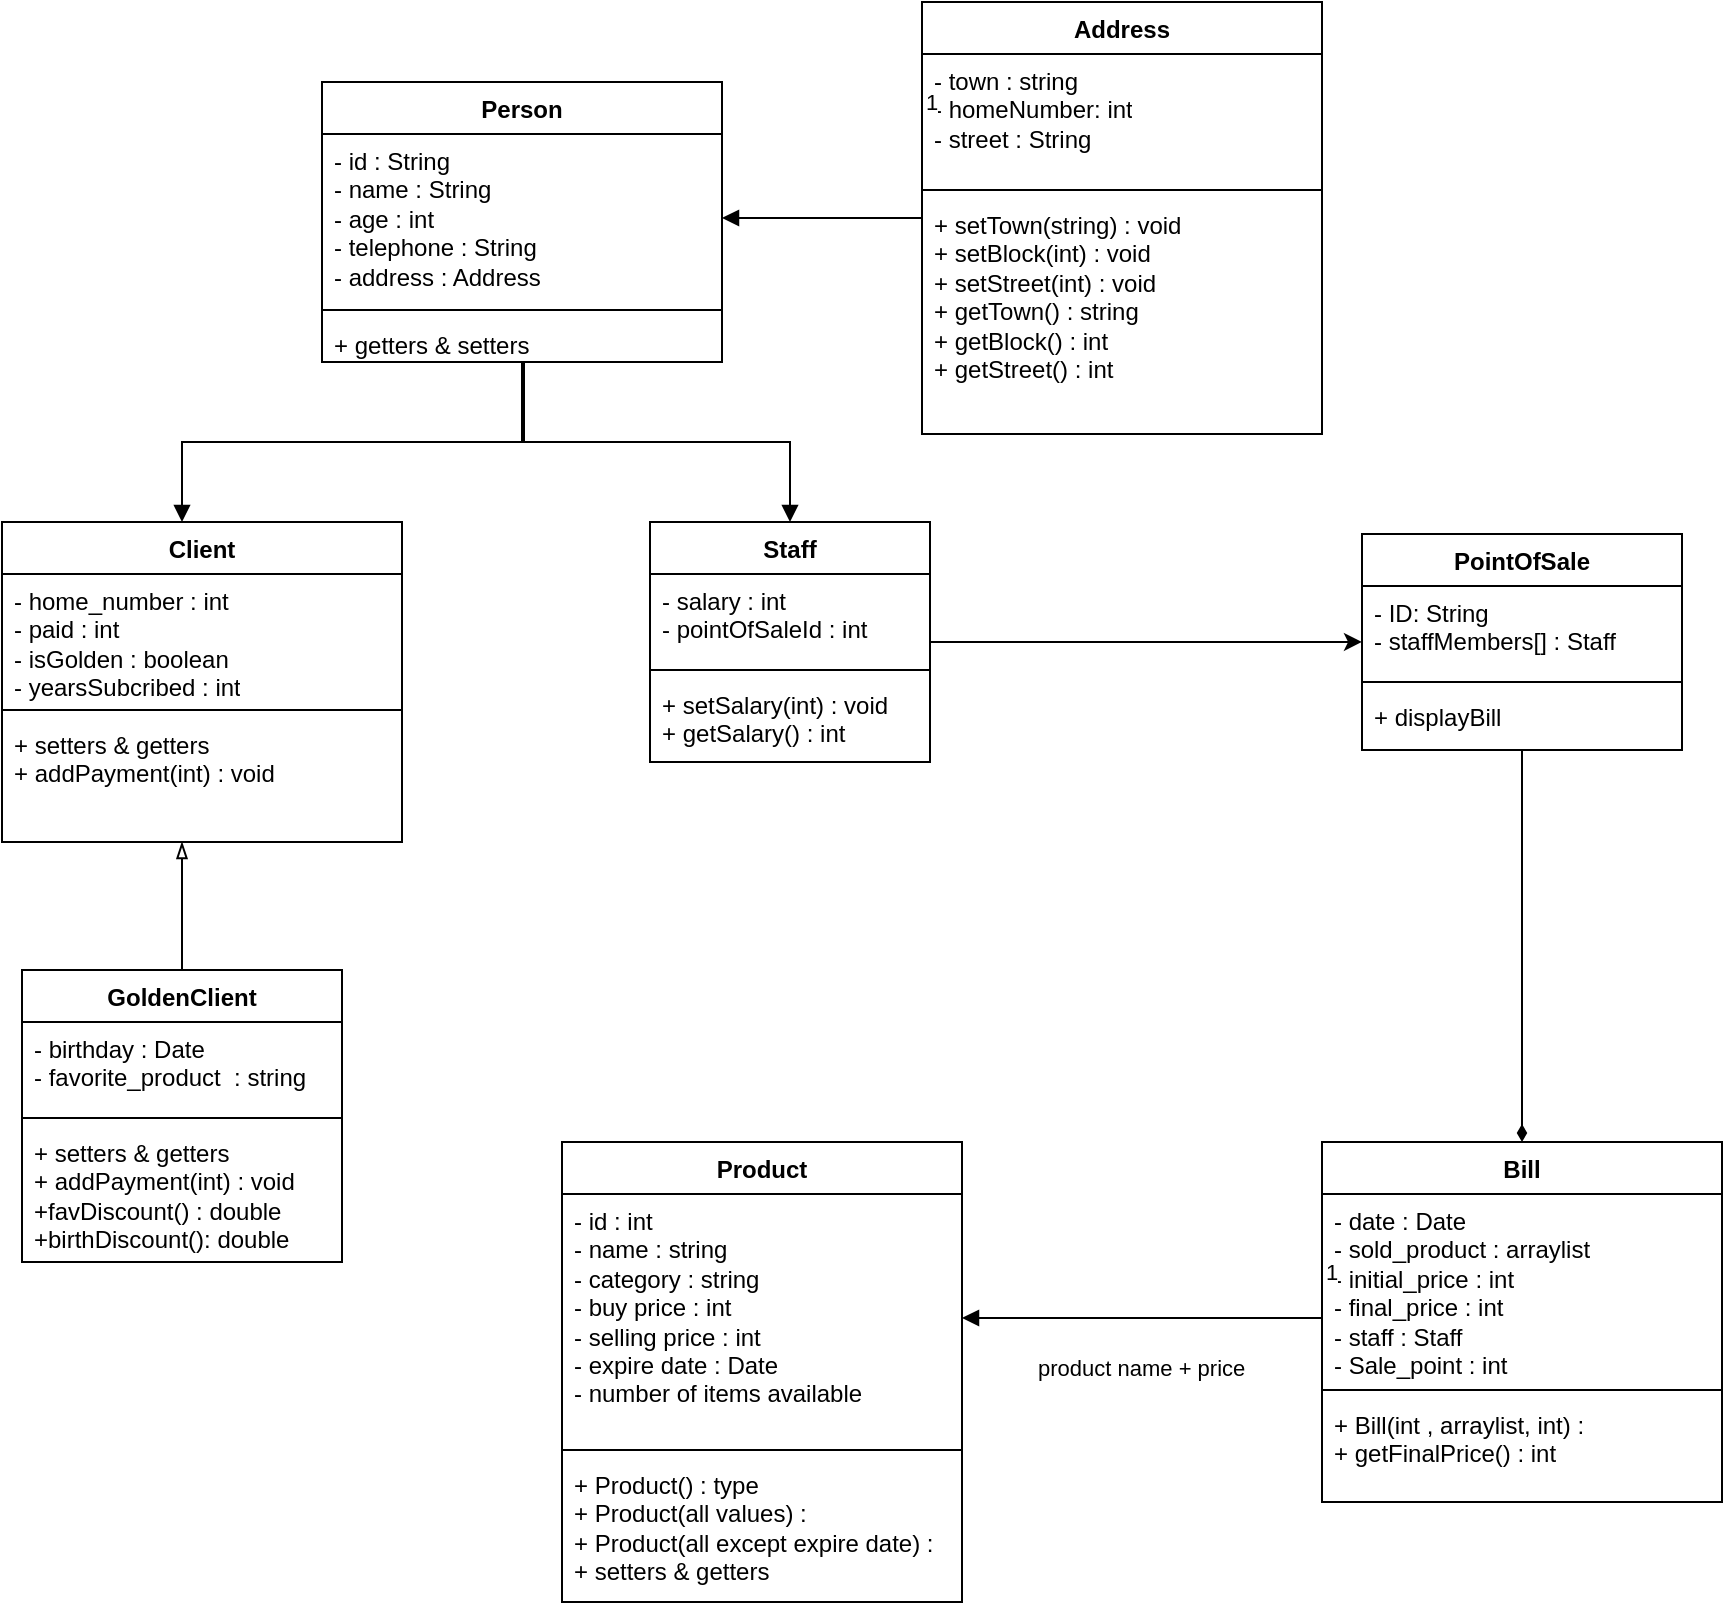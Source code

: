 <mxfile version="21.0.6" type="github">
  <diagram name="Page-1" id="y4GrPVPC4EGu2eUjYkA1">
    <mxGraphModel dx="1744" dy="899" grid="1" gridSize="10" guides="1" tooltips="1" connect="1" arrows="1" fold="1" page="1" pageScale="1" pageWidth="827" pageHeight="1169" math="0" shadow="0">
      <root>
        <mxCell id="0" />
        <mxCell id="1" parent="0" />
        <mxCell id="KZc5VNdmo1UYbILFe8fp-1" value="Product" style="swimlane;fontStyle=1;align=center;verticalAlign=top;childLayout=stackLayout;horizontal=1;startSize=26;horizontalStack=0;resizeParent=1;resizeParentMax=0;resizeLast=0;collapsible=1;marginBottom=0;whiteSpace=wrap;html=1;" parent="1" vertex="1">
          <mxGeometry x="650" y="650" width="200" height="230" as="geometry" />
        </mxCell>
        <mxCell id="KZc5VNdmo1UYbILFe8fp-2" value="- id : int&lt;br&gt;- name : string&lt;br&gt;- category : string&lt;br&gt;- buy price : int&lt;br&gt;- selling price : int&lt;br&gt;- expire date : Date&lt;br&gt;- number of items available&amp;nbsp;" style="text;strokeColor=none;fillColor=none;align=left;verticalAlign=top;spacingLeft=4;spacingRight=4;overflow=hidden;rotatable=0;points=[[0,0.5],[1,0.5]];portConstraint=eastwest;whiteSpace=wrap;html=1;" parent="KZc5VNdmo1UYbILFe8fp-1" vertex="1">
          <mxGeometry y="26" width="200" height="124" as="geometry" />
        </mxCell>
        <mxCell id="KZc5VNdmo1UYbILFe8fp-3" value="" style="line;strokeWidth=1;fillColor=none;align=left;verticalAlign=middle;spacingTop=-1;spacingLeft=3;spacingRight=3;rotatable=0;labelPosition=right;points=[];portConstraint=eastwest;strokeColor=inherit;" parent="KZc5VNdmo1UYbILFe8fp-1" vertex="1">
          <mxGeometry y="150" width="200" height="8" as="geometry" />
        </mxCell>
        <mxCell id="KZc5VNdmo1UYbILFe8fp-4" value="+ Product() : type&lt;br&gt;+ Product(all values) :&lt;br&gt;+ Product(all except expire date) :&amp;nbsp;&amp;nbsp;&lt;br&gt;+ setters &amp;amp; getters" style="text;strokeColor=none;fillColor=none;align=left;verticalAlign=top;spacingLeft=4;spacingRight=4;overflow=hidden;rotatable=0;points=[[0,0.5],[1,0.5]];portConstraint=eastwest;whiteSpace=wrap;html=1;" parent="KZc5VNdmo1UYbILFe8fp-1" vertex="1">
          <mxGeometry y="158" width="200" height="72" as="geometry" />
        </mxCell>
        <mxCell id="KZc5VNdmo1UYbILFe8fp-10" value="Client" style="swimlane;fontStyle=1;align=center;verticalAlign=top;childLayout=stackLayout;horizontal=1;startSize=26;horizontalStack=0;resizeParent=1;resizeParentMax=0;resizeLast=0;collapsible=1;marginBottom=0;whiteSpace=wrap;html=1;" parent="1" vertex="1">
          <mxGeometry x="370" y="340" width="200" height="160" as="geometry" />
        </mxCell>
        <mxCell id="KZc5VNdmo1UYbILFe8fp-11" value="- home_number : int&lt;br&gt;- paid : int&lt;br&gt;- isGolden : boolean&lt;br&gt;- yearsSubcribed : int" style="text;strokeColor=none;fillColor=none;align=left;verticalAlign=top;spacingLeft=4;spacingRight=4;overflow=hidden;rotatable=0;points=[[0,0.5],[1,0.5]];portConstraint=eastwest;whiteSpace=wrap;html=1;" parent="KZc5VNdmo1UYbILFe8fp-10" vertex="1">
          <mxGeometry y="26" width="200" height="64" as="geometry" />
        </mxCell>
        <mxCell id="KZc5VNdmo1UYbILFe8fp-12" value="" style="line;strokeWidth=1;fillColor=none;align=left;verticalAlign=middle;spacingTop=-1;spacingLeft=3;spacingRight=3;rotatable=0;labelPosition=right;points=[];portConstraint=eastwest;strokeColor=inherit;" parent="KZc5VNdmo1UYbILFe8fp-10" vertex="1">
          <mxGeometry y="90" width="200" height="8" as="geometry" />
        </mxCell>
        <mxCell id="KZc5VNdmo1UYbILFe8fp-13" value="+ setters &amp;amp; getters&lt;br&gt;+ addPayment(int) : void" style="text;strokeColor=none;fillColor=none;align=left;verticalAlign=top;spacingLeft=4;spacingRight=4;overflow=hidden;rotatable=0;points=[[0,0.5],[1,0.5]];portConstraint=eastwest;whiteSpace=wrap;html=1;" parent="KZc5VNdmo1UYbILFe8fp-10" vertex="1">
          <mxGeometry y="98" width="200" height="62" as="geometry" />
        </mxCell>
        <mxCell id="KZc5VNdmo1UYbILFe8fp-14" value="Address" style="swimlane;fontStyle=1;align=center;verticalAlign=top;childLayout=stackLayout;horizontal=1;startSize=26;horizontalStack=0;resizeParent=1;resizeParentMax=0;resizeLast=0;collapsible=1;marginBottom=0;whiteSpace=wrap;html=1;" parent="1" vertex="1">
          <mxGeometry x="830" y="80" width="200" height="216" as="geometry" />
        </mxCell>
        <mxCell id="KZc5VNdmo1UYbILFe8fp-15" value="- town : string&lt;br&gt;- homeNumber: int&lt;br&gt;- street : String" style="text;strokeColor=none;fillColor=none;align=left;verticalAlign=top;spacingLeft=4;spacingRight=4;overflow=hidden;rotatable=0;points=[[0,0.5],[1,0.5]];portConstraint=eastwest;whiteSpace=wrap;html=1;" parent="KZc5VNdmo1UYbILFe8fp-14" vertex="1">
          <mxGeometry y="26" width="200" height="64" as="geometry" />
        </mxCell>
        <mxCell id="KZc5VNdmo1UYbILFe8fp-16" value="" style="line;strokeWidth=1;fillColor=none;align=left;verticalAlign=middle;spacingTop=-1;spacingLeft=3;spacingRight=3;rotatable=0;labelPosition=right;points=[];portConstraint=eastwest;strokeColor=inherit;" parent="KZc5VNdmo1UYbILFe8fp-14" vertex="1">
          <mxGeometry y="90" width="200" height="8" as="geometry" />
        </mxCell>
        <mxCell id="KZc5VNdmo1UYbILFe8fp-17" value="+ setTown(string) : void&lt;br&gt;+ setBlock(int) : void&lt;br&gt;+ setStreet(int) : void&lt;br&gt;+ getTown() : string&lt;br&gt;+ getBlock() : int&lt;br&gt;+ getStreet() : int" style="text;strokeColor=none;fillColor=none;align=left;verticalAlign=top;spacingLeft=4;spacingRight=4;overflow=hidden;rotatable=0;points=[[0,0.5],[1,0.5]];portConstraint=eastwest;whiteSpace=wrap;html=1;" parent="KZc5VNdmo1UYbILFe8fp-14" vertex="1">
          <mxGeometry y="98" width="200" height="118" as="geometry" />
        </mxCell>
        <mxCell id="KZc5VNdmo1UYbILFe8fp-20" value="" style="endArrow=block;endFill=1;html=1;edgeStyle=orthogonalEdgeStyle;align=left;verticalAlign=top;rounded=0;exitX=0;exitY=0.5;exitDx=0;exitDy=0;entryX=1;entryY=0.5;entryDx=0;entryDy=0;" parent="1" source="KZc5VNdmo1UYbILFe8fp-15" target="tTnqDCIk3qNYDCSJdOzN-2" edge="1">
          <mxGeometry x="0.636" y="-18" relative="1" as="geometry">
            <mxPoint x="830" y="208" as="sourcePoint" />
            <mxPoint x="790" y="140" as="targetPoint" />
            <Array as="points">
              <mxPoint x="830" y="188" />
            </Array>
            <mxPoint as="offset" />
          </mxGeometry>
        </mxCell>
        <mxCell id="KZc5VNdmo1UYbILFe8fp-21" value="1" style="edgeLabel;resizable=0;html=1;align=left;verticalAlign=bottom;" parent="KZc5VNdmo1UYbILFe8fp-20" connectable="0" vertex="1">
          <mxGeometry x="-1" relative="1" as="geometry" />
        </mxCell>
        <mxCell id="KZc5VNdmo1UYbILFe8fp-22" value="GoldenClient" style="swimlane;fontStyle=1;align=center;verticalAlign=top;childLayout=stackLayout;horizontal=1;startSize=26;horizontalStack=0;resizeParent=1;resizeParentMax=0;resizeLast=0;collapsible=1;marginBottom=0;whiteSpace=wrap;html=1;" parent="1" vertex="1">
          <mxGeometry x="380" y="564" width="160" height="146" as="geometry" />
        </mxCell>
        <mxCell id="KZc5VNdmo1UYbILFe8fp-23" value="- birthday : Date&lt;br&gt;- favorite_product&amp;nbsp; : string" style="text;strokeColor=none;fillColor=none;align=left;verticalAlign=top;spacingLeft=4;spacingRight=4;overflow=hidden;rotatable=0;points=[[0,0.5],[1,0.5]];portConstraint=eastwest;whiteSpace=wrap;html=1;" parent="KZc5VNdmo1UYbILFe8fp-22" vertex="1">
          <mxGeometry y="26" width="160" height="44" as="geometry" />
        </mxCell>
        <mxCell id="KZc5VNdmo1UYbILFe8fp-24" value="" style="line;strokeWidth=1;fillColor=none;align=left;verticalAlign=middle;spacingTop=-1;spacingLeft=3;spacingRight=3;rotatable=0;labelPosition=right;points=[];portConstraint=eastwest;strokeColor=inherit;" parent="KZc5VNdmo1UYbILFe8fp-22" vertex="1">
          <mxGeometry y="70" width="160" height="8" as="geometry" />
        </mxCell>
        <mxCell id="KZc5VNdmo1UYbILFe8fp-25" value="+ setters &amp;amp; getters&lt;br&gt;+ addPayment(int) : void&lt;br&gt;+favDiscount() : double&lt;br&gt;+birthDiscount(): double" style="text;strokeColor=none;fillColor=none;align=left;verticalAlign=top;spacingLeft=4;spacingRight=4;overflow=hidden;rotatable=0;points=[[0,0.5],[1,0.5]];portConstraint=eastwest;whiteSpace=wrap;html=1;" parent="KZc5VNdmo1UYbILFe8fp-22" vertex="1">
          <mxGeometry y="78" width="160" height="68" as="geometry" />
        </mxCell>
        <mxCell id="KZc5VNdmo1UYbILFe8fp-27" value="" style="endArrow=blockThin;html=1;edgeStyle=orthogonalEdgeStyle;rounded=0;entryX=0.5;entryY=0;entryDx=0;entryDy=0;endFill=0;exitX=0.5;exitY=0;exitDx=0;exitDy=0;" parent="1" source="KZc5VNdmo1UYbILFe8fp-22" edge="1">
          <mxGeometry relative="1" as="geometry">
            <mxPoint x="600" y="600" as="sourcePoint" />
            <mxPoint x="460" y="500" as="targetPoint" />
            <Array as="points">
              <mxPoint x="460" y="510" />
              <mxPoint x="460" y="510" />
            </Array>
          </mxGeometry>
        </mxCell>
        <mxCell id="KZc5VNdmo1UYbILFe8fp-30" value="Bill" style="swimlane;fontStyle=1;align=center;verticalAlign=top;childLayout=stackLayout;horizontal=1;startSize=26;horizontalStack=0;resizeParent=1;resizeParentMax=0;resizeLast=0;collapsible=1;marginBottom=0;whiteSpace=wrap;html=1;" parent="1" vertex="1">
          <mxGeometry x="1030" y="650" width="200" height="180" as="geometry" />
        </mxCell>
        <mxCell id="KZc5VNdmo1UYbILFe8fp-31" value="- date : Date&lt;br&gt;- sold_product : arraylist&lt;br&gt;- initial_price : int&lt;br&gt;- final_price : int&lt;br&gt;- staff : Staff&lt;br&gt;- Sale_point : int" style="text;strokeColor=none;fillColor=none;align=left;verticalAlign=top;spacingLeft=4;spacingRight=4;overflow=hidden;rotatable=0;points=[[0,0.5],[1,0.5]];portConstraint=eastwest;whiteSpace=wrap;html=1;" parent="KZc5VNdmo1UYbILFe8fp-30" vertex="1">
          <mxGeometry y="26" width="200" height="94" as="geometry" />
        </mxCell>
        <mxCell id="KZc5VNdmo1UYbILFe8fp-32" value="" style="line;strokeWidth=1;fillColor=none;align=left;verticalAlign=middle;spacingTop=-1;spacingLeft=3;spacingRight=3;rotatable=0;labelPosition=right;points=[];portConstraint=eastwest;strokeColor=inherit;" parent="KZc5VNdmo1UYbILFe8fp-30" vertex="1">
          <mxGeometry y="120" width="200" height="8" as="geometry" />
        </mxCell>
        <mxCell id="KZc5VNdmo1UYbILFe8fp-33" value="+ Bill(int , arraylist, int) :&amp;nbsp;&lt;br&gt;+ getFinalPrice() : int" style="text;strokeColor=none;fillColor=none;align=left;verticalAlign=top;spacingLeft=4;spacingRight=4;overflow=hidden;rotatable=0;points=[[0,0.5],[1,0.5]];portConstraint=eastwest;whiteSpace=wrap;html=1;" parent="KZc5VNdmo1UYbILFe8fp-30" vertex="1">
          <mxGeometry y="128" width="200" height="52" as="geometry" />
        </mxCell>
        <mxCell id="rfitQcDO4bF0L4ao5TUQ-5" style="edgeStyle=orthogonalEdgeStyle;rounded=0;orthogonalLoop=1;jettySize=auto;html=1;entryX=0;entryY=0.636;entryDx=0;entryDy=0;entryPerimeter=0;" parent="1" source="KZc5VNdmo1UYbILFe8fp-34" target="rfitQcDO4bF0L4ao5TUQ-2" edge="1">
          <mxGeometry relative="1" as="geometry">
            <mxPoint x="1030" y="400" as="targetPoint" />
          </mxGeometry>
        </mxCell>
        <mxCell id="KZc5VNdmo1UYbILFe8fp-34" value="Staff" style="swimlane;fontStyle=1;align=center;verticalAlign=top;childLayout=stackLayout;horizontal=1;startSize=26;horizontalStack=0;resizeParent=1;resizeParentMax=0;resizeLast=0;collapsible=1;marginBottom=0;whiteSpace=wrap;html=1;" parent="1" vertex="1">
          <mxGeometry x="694" y="340" width="140" height="120" as="geometry" />
        </mxCell>
        <mxCell id="KZc5VNdmo1UYbILFe8fp-35" value="- salary : int&lt;br&gt;- pointOfSaleId : int" style="text;strokeColor=none;fillColor=none;align=left;verticalAlign=top;spacingLeft=4;spacingRight=4;overflow=hidden;rotatable=0;points=[[0,0.5],[1,0.5]];portConstraint=eastwest;whiteSpace=wrap;html=1;" parent="KZc5VNdmo1UYbILFe8fp-34" vertex="1">
          <mxGeometry y="26" width="140" height="44" as="geometry" />
        </mxCell>
        <mxCell id="KZc5VNdmo1UYbILFe8fp-36" value="" style="line;strokeWidth=1;fillColor=none;align=left;verticalAlign=middle;spacingTop=-1;spacingLeft=3;spacingRight=3;rotatable=0;labelPosition=right;points=[];portConstraint=eastwest;strokeColor=inherit;" parent="KZc5VNdmo1UYbILFe8fp-34" vertex="1">
          <mxGeometry y="70" width="140" height="8" as="geometry" />
        </mxCell>
        <mxCell id="KZc5VNdmo1UYbILFe8fp-37" value="+ setSalary(int) : void&lt;br&gt;+ getSalary() : int&lt;br&gt;" style="text;strokeColor=none;fillColor=none;align=left;verticalAlign=top;spacingLeft=4;spacingRight=4;overflow=hidden;rotatable=0;points=[[0,0.5],[1,0.5]];portConstraint=eastwest;whiteSpace=wrap;html=1;" parent="KZc5VNdmo1UYbILFe8fp-34" vertex="1">
          <mxGeometry y="78" width="140" height="42" as="geometry" />
        </mxCell>
        <mxCell id="tTnqDCIk3qNYDCSJdOzN-1" value="Person" style="swimlane;fontStyle=1;align=center;verticalAlign=top;childLayout=stackLayout;horizontal=1;startSize=26;horizontalStack=0;resizeParent=1;resizeParentMax=0;resizeLast=0;collapsible=1;marginBottom=0;whiteSpace=wrap;html=1;" parent="1" vertex="1">
          <mxGeometry x="530" y="120" width="200" height="140" as="geometry" />
        </mxCell>
        <mxCell id="tTnqDCIk3qNYDCSJdOzN-2" value="- id : String&lt;br&gt;- name : String&lt;br&gt;- age : int&lt;br&gt;- telephone : String&lt;br&gt;- address : Address" style="text;strokeColor=none;fillColor=none;align=left;verticalAlign=top;spacingLeft=4;spacingRight=4;overflow=hidden;rotatable=0;points=[[0,0.5],[1,0.5]];portConstraint=eastwest;whiteSpace=wrap;html=1;" parent="tTnqDCIk3qNYDCSJdOzN-1" vertex="1">
          <mxGeometry y="26" width="200" height="84" as="geometry" />
        </mxCell>
        <mxCell id="tTnqDCIk3qNYDCSJdOzN-3" value="" style="line;strokeWidth=1;fillColor=none;align=left;verticalAlign=middle;spacingTop=-1;spacingLeft=3;spacingRight=3;rotatable=0;labelPosition=right;points=[];portConstraint=eastwest;strokeColor=inherit;" parent="tTnqDCIk3qNYDCSJdOzN-1" vertex="1">
          <mxGeometry y="110" width="200" height="8" as="geometry" />
        </mxCell>
        <mxCell id="tTnqDCIk3qNYDCSJdOzN-4" value="+ getters &amp;amp; setters" style="text;strokeColor=none;fillColor=none;align=left;verticalAlign=top;spacingLeft=4;spacingRight=4;overflow=hidden;rotatable=0;points=[[0,0.5],[1,0.5]];portConstraint=eastwest;whiteSpace=wrap;html=1;" parent="tTnqDCIk3qNYDCSJdOzN-1" vertex="1">
          <mxGeometry y="118" width="200" height="22" as="geometry" />
        </mxCell>
        <mxCell id="Vb31FuguX7NPIyeRZpPQ-1" value="" style="endArrow=block;endFill=1;html=1;edgeStyle=orthogonalEdgeStyle;align=left;verticalAlign=top;rounded=0;" parent="1" edge="1">
          <mxGeometry x="0.636" y="-18" relative="1" as="geometry">
            <mxPoint x="631" y="260" as="sourcePoint" />
            <mxPoint x="460" y="340" as="targetPoint" />
            <Array as="points">
              <mxPoint x="631" y="300" />
            </Array>
            <mxPoint as="offset" />
          </mxGeometry>
        </mxCell>
        <mxCell id="Vb31FuguX7NPIyeRZpPQ-3" value="" style="endArrow=block;endFill=1;html=1;edgeStyle=orthogonalEdgeStyle;align=left;verticalAlign=top;rounded=0;exitX=0.5;exitY=1;exitDx=0;exitDy=0;exitPerimeter=0;entryX=0.5;entryY=0;entryDx=0;entryDy=0;" parent="1" source="tTnqDCIk3qNYDCSJdOzN-4" target="KZc5VNdmo1UYbILFe8fp-34" edge="1">
          <mxGeometry x="-1" relative="1" as="geometry">
            <mxPoint x="670" y="330" as="sourcePoint" />
            <mxPoint x="680" y="340" as="targetPoint" />
            <Array as="points">
              <mxPoint x="630" y="300" />
              <mxPoint x="764" y="300" />
            </Array>
          </mxGeometry>
        </mxCell>
        <mxCell id="nd8krOwL78mOKhkxKklL-1" value="product name + price" style="endArrow=block;endFill=1;html=1;edgeStyle=orthogonalEdgeStyle;align=left;verticalAlign=top;rounded=0;entryX=1;entryY=0.5;entryDx=0;entryDy=0;exitX=0;exitY=0.5;exitDx=0;exitDy=0;" parent="1" source="KZc5VNdmo1UYbILFe8fp-31" target="KZc5VNdmo1UYbILFe8fp-2" edge="1">
          <mxGeometry x="0.628" y="12" relative="1" as="geometry">
            <mxPoint x="680" y="610" as="sourcePoint" />
            <mxPoint x="840" y="610" as="targetPoint" />
            <Array as="points">
              <mxPoint x="1030" y="738" />
            </Array>
            <mxPoint x="-1" as="offset" />
          </mxGeometry>
        </mxCell>
        <mxCell id="nd8krOwL78mOKhkxKklL-2" value="1" style="edgeLabel;resizable=0;html=1;align=left;verticalAlign=bottom;" parent="nd8krOwL78mOKhkxKklL-1" connectable="0" vertex="1">
          <mxGeometry x="-1" relative="1" as="geometry" />
        </mxCell>
        <mxCell id="rfitQcDO4bF0L4ao5TUQ-1" value="PointOfSale" style="swimlane;fontStyle=1;align=center;verticalAlign=top;childLayout=stackLayout;horizontal=1;startSize=26;horizontalStack=0;resizeParent=1;resizeParentMax=0;resizeLast=0;collapsible=1;marginBottom=0;whiteSpace=wrap;html=1;" parent="1" vertex="1">
          <mxGeometry x="1050" y="346" width="160" height="108" as="geometry" />
        </mxCell>
        <mxCell id="rfitQcDO4bF0L4ao5TUQ-2" value="- ID: String&lt;br&gt;- staffMembers[] : Staff" style="text;strokeColor=none;fillColor=none;align=left;verticalAlign=top;spacingLeft=4;spacingRight=4;overflow=hidden;rotatable=0;points=[[0,0.5],[1,0.5]];portConstraint=eastwest;whiteSpace=wrap;html=1;" parent="rfitQcDO4bF0L4ao5TUQ-1" vertex="1">
          <mxGeometry y="26" width="160" height="44" as="geometry" />
        </mxCell>
        <mxCell id="rfitQcDO4bF0L4ao5TUQ-3" value="" style="line;strokeWidth=1;fillColor=none;align=left;verticalAlign=middle;spacingTop=-1;spacingLeft=3;spacingRight=3;rotatable=0;labelPosition=right;points=[];portConstraint=eastwest;strokeColor=inherit;" parent="rfitQcDO4bF0L4ao5TUQ-1" vertex="1">
          <mxGeometry y="70" width="160" height="8" as="geometry" />
        </mxCell>
        <mxCell id="rfitQcDO4bF0L4ao5TUQ-4" value="+ displayBill" style="text;strokeColor=none;fillColor=none;align=left;verticalAlign=top;spacingLeft=4;spacingRight=4;overflow=hidden;rotatable=0;points=[[0,0.5],[1,0.5]];portConstraint=eastwest;whiteSpace=wrap;html=1;" parent="rfitQcDO4bF0L4ao5TUQ-1" vertex="1">
          <mxGeometry y="78" width="160" height="30" as="geometry" />
        </mxCell>
        <mxCell id="rfitQcDO4bF0L4ao5TUQ-7" style="edgeStyle=orthogonalEdgeStyle;rounded=0;orthogonalLoop=1;jettySize=auto;html=1;endArrow=diamondThin;endFill=1;" parent="1" source="rfitQcDO4bF0L4ao5TUQ-4" target="KZc5VNdmo1UYbILFe8fp-30" edge="1">
          <mxGeometry relative="1" as="geometry">
            <Array as="points">
              <mxPoint x="1130" y="560" />
              <mxPoint x="1130" y="560" />
            </Array>
          </mxGeometry>
        </mxCell>
      </root>
    </mxGraphModel>
  </diagram>
</mxfile>

